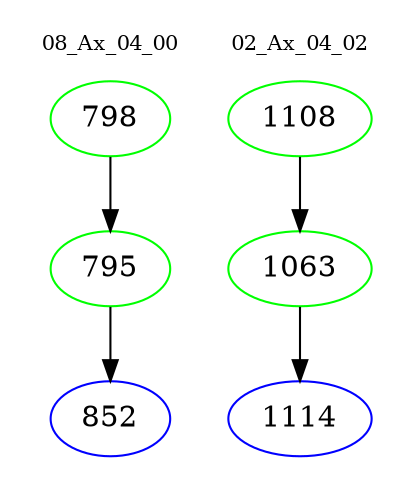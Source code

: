 digraph{
subgraph cluster_0 {
color = white
label = "08_Ax_04_00";
fontsize=10;
T0_798 [label="798", color="green"]
T0_798 -> T0_795 [color="black"]
T0_795 [label="795", color="green"]
T0_795 -> T0_852 [color="black"]
T0_852 [label="852", color="blue"]
}
subgraph cluster_1 {
color = white
label = "02_Ax_04_02";
fontsize=10;
T1_1108 [label="1108", color="green"]
T1_1108 -> T1_1063 [color="black"]
T1_1063 [label="1063", color="green"]
T1_1063 -> T1_1114 [color="black"]
T1_1114 [label="1114", color="blue"]
}
}
